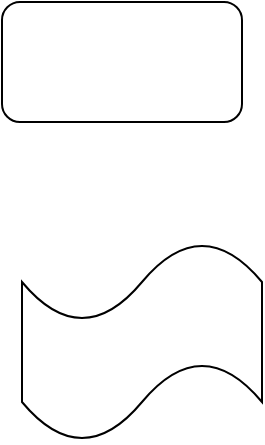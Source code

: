 <mxfile version="15.9.4" type="github">
  <diagram id="YhMD_kbdvbdcdkTNWPrC" name="第 1 页">
    <mxGraphModel dx="1426" dy="891" grid="1" gridSize="10" guides="1" tooltips="1" connect="1" arrows="1" fold="1" page="1" pageScale="1" pageWidth="827" pageHeight="1169" math="0" shadow="0">
      <root>
        <mxCell id="0" />
        <mxCell id="1" parent="0" />
        <mxCell id="fnm69hz72nofBk7PhUM1-1" value="" style="rounded=1;whiteSpace=wrap;html=1;" parent="1" vertex="1">
          <mxGeometry x="220" y="200" width="120" height="60" as="geometry" />
        </mxCell>
        <mxCell id="fnm69hz72nofBk7PhUM1-2" value="" style="shape=tape;whiteSpace=wrap;html=1;" parent="1" vertex="1">
          <mxGeometry x="230" y="320" width="120" height="100" as="geometry" />
        </mxCell>
      </root>
    </mxGraphModel>
  </diagram>
</mxfile>
